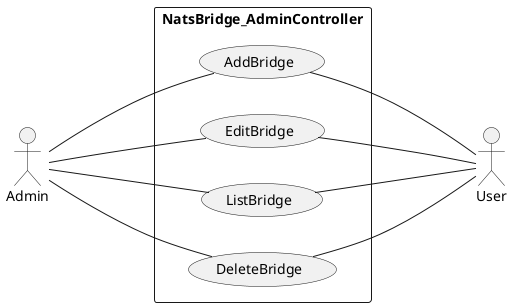 @startuml AdminController

left to right direction

actor Admin 
actor User


rectangle NatsBridge_AdminController{
    Admin --- (AddBridge)
    Admin --- (EditBridge)
    Admin --- (ListBridge)
    Admin --- (DeleteBridge)
    (AddBridge) --- User
    (EditBridge) --- User
    (ListBridge) --- User
    (DeleteBridge) --- User
}


@enduml